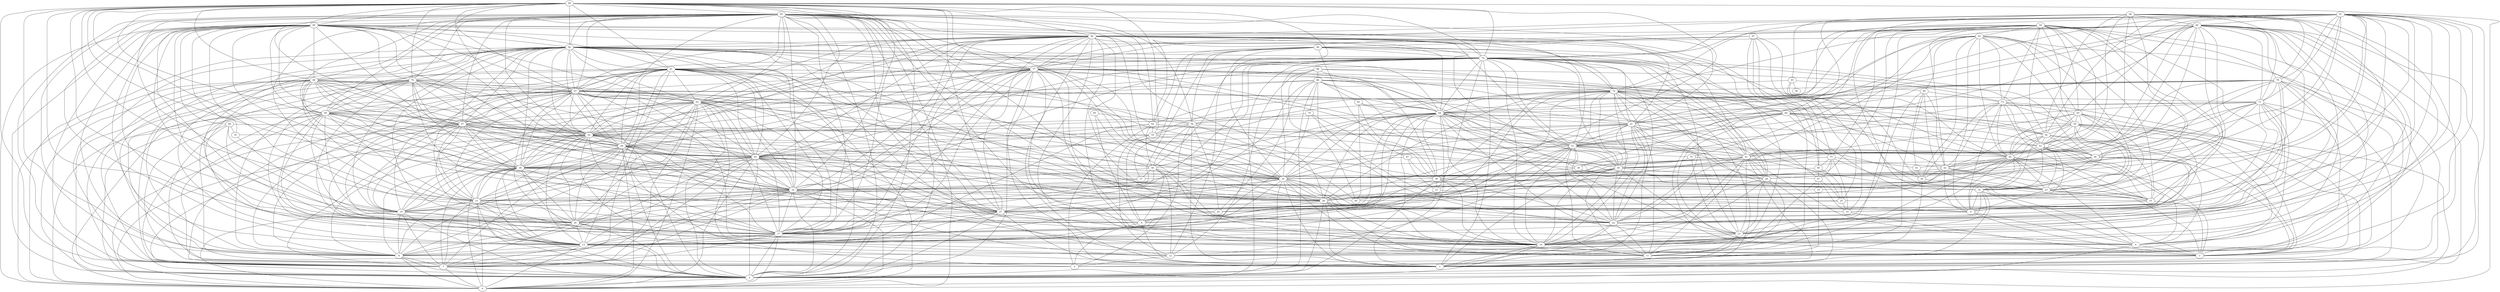 digraph "sensornet-topology" {
label = "";
rankdir="BT";"0"->"2" [arrowhead = "both"] 
"0"->"7" [arrowhead = "both"] 
"0"->"8" [arrowhead = "both"] 
"0"->"13" [arrowhead = "both"] 
"0"->"17" [arrowhead = "both"] 
"0"->"19" [arrowhead = "both"] 
"0"->"31" [arrowhead = "both"] 
"0"->"32" [arrowhead = "both"] 
"0"->"39" [arrowhead = "both"] 
"0"->"45" [arrowhead = "both"] 
"0"->"49" [arrowhead = "both"] 
"0"->"52" [arrowhead = "both"] 
"0"->"57" [arrowhead = "both"] 
"0"->"58" [arrowhead = "both"] 
"0"->"59" [arrowhead = "both"] 
"0"->"63" [arrowhead = "both"] 
"0"->"67" [arrowhead = "both"] 
"0"->"69" [arrowhead = "both"] 
"0"->"81" [arrowhead = "both"] 
"0"->"82" [arrowhead = "both"] 
"0"->"89" [arrowhead = "both"] 
"0"->"95" [arrowhead = "both"] 
"0"->"99" [arrowhead = "both"] 
"1"->"3" [arrowhead = "both"] 
"1"->"6" [arrowhead = "both"] 
"1"->"11" [arrowhead = "both"] 
"1"->"14" [arrowhead = "both"] 
"1"->"21" [arrowhead = "both"] 
"1"->"22" [arrowhead = "both"] 
"1"->"27" [arrowhead = "both"] 
"1"->"28" [arrowhead = "both"] 
"1"->"29" [arrowhead = "both"] 
"1"->"34" [arrowhead = "both"] 
"1"->"39" [arrowhead = "both"] 
"1"->"40" [arrowhead = "both"] 
"1"->"41" [arrowhead = "both"] 
"1"->"56" [arrowhead = "both"] 
"1"->"61" [arrowhead = "both"] 
"1"->"64" [arrowhead = "both"] 
"1"->"68" [arrowhead = "both"] 
"1"->"71" [arrowhead = "both"] 
"1"->"72" [arrowhead = "both"] 
"1"->"76" [arrowhead = "both"] 
"1"->"77" [arrowhead = "both"] 
"1"->"78" [arrowhead = "both"] 
"1"->"79" [arrowhead = "both"] 
"1"->"84" [arrowhead = "both"] 
"1"->"90" [arrowhead = "both"] 
"1"->"91" [arrowhead = "both"] 
"2"->"4" [arrowhead = "both"] 
"2"->"7" [arrowhead = "both"] 
"2"->"8" [arrowhead = "both"] 
"2"->"13" [arrowhead = "both"] 
"2"->"14" [arrowhead = "both"] 
"2"->"16" [arrowhead = "both"] 
"2"->"17" [arrowhead = "both"] 
"2"->"19" [arrowhead = "both"] 
"2"->"26" [arrowhead = "both"] 
"2"->"27" [arrowhead = "both"] 
"2"->"29" [arrowhead = "both"] 
"2"->"31" [arrowhead = "both"] 
"2"->"32" [arrowhead = "both"] 
"2"->"34" [arrowhead = "both"] 
"2"->"39" [arrowhead = "both"] 
"2"->"45" [arrowhead = "both"] 
"2"->"49" [arrowhead = "both"] 
"2"->"57" [arrowhead = "both"] 
"2"->"58" [arrowhead = "both"] 
"2"->"63" [arrowhead = "both"] 
"2"->"64" [arrowhead = "both"] 
"2"->"67" [arrowhead = "both"] 
"2"->"69" [arrowhead = "both"] 
"2"->"76" [arrowhead = "both"] 
"2"->"77" [arrowhead = "both"] 
"2"->"79" [arrowhead = "both"] 
"2"->"81" [arrowhead = "both"] 
"2"->"82" [arrowhead = "both"] 
"2"->"84" [arrowhead = "both"] 
"2"->"86" [arrowhead = "both"] 
"2"->"89" [arrowhead = "both"] 
"2"->"90" [arrowhead = "both"] 
"2"->"95" [arrowhead = "both"] 
"2"->"99" [arrowhead = "both"] 
"3"->"4" [arrowhead = "both"] 
"3"->"9" [arrowhead = "both"] 
"3"->"10" [arrowhead = "both"] 
"3"->"15" [arrowhead = "both"] 
"3"->"16" [arrowhead = "both"] 
"3"->"23" [arrowhead = "both"] 
"3"->"29" [arrowhead = "both"] 
"3"->"44" [arrowhead = "both"] 
"3"->"46" [arrowhead = "both"] 
"3"->"48" [arrowhead = "both"] 
"3"->"54" [arrowhead = "both"] 
"3"->"59" [arrowhead = "both"] 
"3"->"65" [arrowhead = "both"] 
"3"->"66" [arrowhead = "both"] 
"3"->"73" [arrowhead = "both"] 
"3"->"94" [arrowhead = "both"] 
"3"->"98" [arrowhead = "both"] 
"4"->"9" [arrowhead = "both"] 
"4"->"16" [arrowhead = "both"] 
"4"->"17" [arrowhead = "both"] 
"4"->"31" [arrowhead = "both"] 
"4"->"41" [arrowhead = "both"] 
"4"->"44" [arrowhead = "both"] 
"4"->"48" [arrowhead = "both"] 
"4"->"53" [arrowhead = "both"] 
"4"->"59" [arrowhead = "both"] 
"4"->"66" [arrowhead = "both"] 
"4"->"77" [arrowhead = "both"] 
"4"->"94" [arrowhead = "both"] 
"4"->"98" [arrowhead = "both"] 
"5"->"6" [arrowhead = "both"] 
"5"->"12" [arrowhead = "both"] 
"5"->"18" [arrowhead = "both"] 
"5"->"49" [arrowhead = "both"] 
"5"->"56" [arrowhead = "both"] 
"5"->"58" [arrowhead = "both"] 
"5"->"59" [arrowhead = "both"] 
"5"->"62" [arrowhead = "both"] 
"5"->"68" [arrowhead = "both"] 
"6"->"9" [arrowhead = "both"] 
"6"->"24" [arrowhead = "both"] 
"6"->"35" [arrowhead = "both"] 
"6"->"45" [arrowhead = "both"] 
"6"->"46" [arrowhead = "both"] 
"6"->"51" [arrowhead = "both"] 
"6"->"55" [arrowhead = "both"] 
"6"->"64" [arrowhead = "both"] 
"6"->"68" [arrowhead = "both"] 
"6"->"74" [arrowhead = "both"] 
"6"->"85" [arrowhead = "both"] 
"6"->"95" [arrowhead = "both"] 
"7"->"8" [arrowhead = "both"] 
"7"->"13" [arrowhead = "both"] 
"7"->"17" [arrowhead = "both"] 
"7"->"19" [arrowhead = "both"] 
"7"->"26" [arrowhead = "both"] 
"7"->"30" [arrowhead = "both"] 
"7"->"31" [arrowhead = "both"] 
"7"->"32" [arrowhead = "both"] 
"7"->"39" [arrowhead = "both"] 
"7"->"45" [arrowhead = "both"] 
"7"->"49" [arrowhead = "both"] 
"7"->"52" [arrowhead = "both"] 
"7"->"58" [arrowhead = "both"] 
"7"->"63" [arrowhead = "both"] 
"7"->"67" [arrowhead = "both"] 
"7"->"69" [arrowhead = "both"] 
"7"->"76" [arrowhead = "both"] 
"7"->"81" [arrowhead = "both"] 
"7"->"82" [arrowhead = "both"] 
"7"->"89" [arrowhead = "both"] 
"7"->"95" [arrowhead = "both"] 
"7"->"99" [arrowhead = "both"] 
"8"->"13" [arrowhead = "both"] 
"8"->"17" [arrowhead = "both"] 
"8"->"19" [arrowhead = "both"] 
"8"->"26" [arrowhead = "both"] 
"8"->"31" [arrowhead = "both"] 
"8"->"32" [arrowhead = "both"] 
"8"->"39" [arrowhead = "both"] 
"8"->"44" [arrowhead = "both"] 
"8"->"45" [arrowhead = "both"] 
"8"->"49" [arrowhead = "both"] 
"8"->"52" [arrowhead = "both"] 
"8"->"57" [arrowhead = "both"] 
"8"->"63" [arrowhead = "both"] 
"8"->"67" [arrowhead = "both"] 
"8"->"69" [arrowhead = "both"] 
"8"->"76" [arrowhead = "both"] 
"8"->"81" [arrowhead = "both"] 
"8"->"82" [arrowhead = "both"] 
"8"->"89" [arrowhead = "both"] 
"8"->"95" [arrowhead = "both"] 
"8"->"99" [arrowhead = "both"] 
"9"->"15" [arrowhead = "both"] 
"9"->"16" [arrowhead = "both"] 
"9"->"23" [arrowhead = "both"] 
"9"->"33" [arrowhead = "both"] 
"9"->"42" [arrowhead = "both"] 
"9"->"44" [arrowhead = "both"] 
"9"->"53" [arrowhead = "both"] 
"9"->"54" [arrowhead = "both"] 
"9"->"65" [arrowhead = "both"] 
"9"->"66" [arrowhead = "both"] 
"9"->"68" [arrowhead = "both"] 
"9"->"73" [arrowhead = "both"] 
"9"->"74" [arrowhead = "both"] 
"9"->"92" [arrowhead = "both"] 
"9"->"94" [arrowhead = "both"] 
"10"->"25" [arrowhead = "both"] 
"10"->"34" [arrowhead = "both"] 
"10"->"47" [arrowhead = "both"] 
"10"->"67" [arrowhead = "both"] 
"10"->"75" [arrowhead = "both"] 
"10"->"78" [arrowhead = "both"] 
"10"->"91" [arrowhead = "both"] 
"10"->"95" [arrowhead = "both"] 
"10"->"97" [arrowhead = "both"] 
"11"->"14" [arrowhead = "both"] 
"11"->"21" [arrowhead = "both"] 
"11"->"22" [arrowhead = "both"] 
"11"->"26" [arrowhead = "both"] 
"11"->"28" [arrowhead = "both"] 
"11"->"29" [arrowhead = "both"] 
"11"->"34" [arrowhead = "both"] 
"11"->"40" [arrowhead = "both"] 
"11"->"41" [arrowhead = "both"] 
"11"->"45" [arrowhead = "both"] 
"11"->"51" [arrowhead = "both"] 
"11"->"64" [arrowhead = "both"] 
"11"->"71" [arrowhead = "both"] 
"11"->"72" [arrowhead = "both"] 
"11"->"78" [arrowhead = "both"] 
"11"->"79" [arrowhead = "both"] 
"11"->"80" [arrowhead = "both"] 
"11"->"84" [arrowhead = "both"] 
"11"->"90" [arrowhead = "both"] 
"11"->"91" [arrowhead = "both"] 
"11"->"92" [arrowhead = "both"] 
"12"->"13" [arrowhead = "both"] 
"12"->"44" [arrowhead = "both"] 
"12"->"45" [arrowhead = "both"] 
"12"->"46" [arrowhead = "both"] 
"12"->"47" [arrowhead = "both"] 
"12"->"51" [arrowhead = "both"] 
"12"->"55" [arrowhead = "both"] 
"12"->"63" [arrowhead = "both"] 
"12"->"71" [arrowhead = "both"] 
"12"->"88" [arrowhead = "both"] 
"12"->"94" [arrowhead = "both"] 
"12"->"95" [arrowhead = "both"] 
"12"->"96" [arrowhead = "both"] 
"13"->"16" [arrowhead = "both"] 
"13"->"17" [arrowhead = "both"] 
"13"->"19" [arrowhead = "both"] 
"13"->"26" [arrowhead = "both"] 
"13"->"27" [arrowhead = "both"] 
"13"->"31" [arrowhead = "both"] 
"13"->"32" [arrowhead = "both"] 
"13"->"33" [arrowhead = "both"] 
"13"->"34" [arrowhead = "both"] 
"13"->"36" [arrowhead = "both"] 
"13"->"39" [arrowhead = "both"] 
"13"->"45" [arrowhead = "both"] 
"13"->"52" [arrowhead = "both"] 
"13"->"57" [arrowhead = "both"] 
"13"->"58" [arrowhead = "both"] 
"13"->"62" [arrowhead = "both"] 
"13"->"67" [arrowhead = "both"] 
"13"->"69" [arrowhead = "both"] 
"13"->"76" [arrowhead = "both"] 
"13"->"77" [arrowhead = "both"] 
"13"->"81" [arrowhead = "both"] 
"13"->"82" [arrowhead = "both"] 
"13"->"86" [arrowhead = "both"] 
"13"->"89" [arrowhead = "both"] 
"13"->"95" [arrowhead = "both"] 
"14"->"16" [arrowhead = "both"] 
"14"->"17" [arrowhead = "both"] 
"14"->"21" [arrowhead = "both"] 
"14"->"22" [arrowhead = "both"] 
"14"->"27" [arrowhead = "both"] 
"14"->"28" [arrowhead = "both"] 
"14"->"29" [arrowhead = "both"] 
"14"->"32" [arrowhead = "both"] 
"14"->"34" [arrowhead = "both"] 
"14"->"36" [arrowhead = "both"] 
"14"->"40" [arrowhead = "both"] 
"14"->"41" [arrowhead = "both"] 
"14"->"51" [arrowhead = "both"] 
"14"->"52" [arrowhead = "both"] 
"14"->"61" [arrowhead = "both"] 
"14"->"67" [arrowhead = "both"] 
"14"->"71" [arrowhead = "both"] 
"14"->"72" [arrowhead = "both"] 
"14"->"77" [arrowhead = "both"] 
"14"->"78" [arrowhead = "both"] 
"14"->"79" [arrowhead = "both"] 
"14"->"82" [arrowhead = "both"] 
"14"->"84" [arrowhead = "both"] 
"14"->"85" [arrowhead = "both"] 
"14"->"90" [arrowhead = "both"] 
"14"->"91" [arrowhead = "both"] 
"14"->"96" [arrowhead = "both"] 
"15"->"23" [arrowhead = "both"] 
"15"->"41" [arrowhead = "both"] 
"15"->"42" [arrowhead = "both"] 
"15"->"44" [arrowhead = "both"] 
"15"->"53" [arrowhead = "both"] 
"15"->"59" [arrowhead = "both"] 
"15"->"72" [arrowhead = "both"] 
"15"->"73" [arrowhead = "both"] 
"15"->"75" [arrowhead = "both"] 
"15"->"92" [arrowhead = "both"] 
"15"->"94" [arrowhead = "both"] 
"16"->"36" [arrowhead = "both"] 
"16"->"38" [arrowhead = "both"] 
"16"->"44" [arrowhead = "both"] 
"16"->"48" [arrowhead = "both"] 
"16"->"52" [arrowhead = "both"] 
"16"->"53" [arrowhead = "both"] 
"16"->"54" [arrowhead = "both"] 
"16"->"59" [arrowhead = "both"] 
"16"->"86" [arrowhead = "both"] 
"16"->"94" [arrowhead = "both"] 
"16"->"98" [arrowhead = "both"] 
"17"->"19" [arrowhead = "both"] 
"17"->"26" [arrowhead = "both"] 
"17"->"27" [arrowhead = "both"] 
"17"->"29" [arrowhead = "both"] 
"17"->"31" [arrowhead = "both"] 
"17"->"32" [arrowhead = "both"] 
"17"->"34" [arrowhead = "both"] 
"17"->"39" [arrowhead = "both"] 
"17"->"45" [arrowhead = "both"] 
"17"->"46" [arrowhead = "both"] 
"17"->"49" [arrowhead = "both"] 
"17"->"52" [arrowhead = "both"] 
"17"->"57" [arrowhead = "both"] 
"17"->"58" [arrowhead = "both"] 
"17"->"63" [arrowhead = "both"] 
"17"->"64" [arrowhead = "both"] 
"17"->"69" [arrowhead = "both"] 
"17"->"72" [arrowhead = "both"] 
"17"->"76" [arrowhead = "both"] 
"17"->"77" [arrowhead = "both"] 
"17"->"79" [arrowhead = "both"] 
"17"->"81" [arrowhead = "both"] 
"17"->"82" [arrowhead = "both"] 
"17"->"84" [arrowhead = "both"] 
"17"->"89" [arrowhead = "both"] 
"17"->"95" [arrowhead = "both"] 
"17"->"99" [arrowhead = "both"] 
"18"->"47" [arrowhead = "both"] 
"18"->"48" [arrowhead = "both"] 
"18"->"55" [arrowhead = "both"] 
"19"->"31" [arrowhead = "both"] 
"19"->"32" [arrowhead = "both"] 
"19"->"37" [arrowhead = "both"] 
"19"->"39" [arrowhead = "both"] 
"19"->"45" [arrowhead = "both"] 
"19"->"49" [arrowhead = "both"] 
"19"->"52" [arrowhead = "both"] 
"19"->"57" [arrowhead = "both"] 
"19"->"58" [arrowhead = "both"] 
"19"->"63" [arrowhead = "both"] 
"19"->"67" [arrowhead = "both"] 
"19"->"81" [arrowhead = "both"] 
"19"->"82" [arrowhead = "both"] 
"19"->"89" [arrowhead = "both"] 
"19"->"95" [arrowhead = "both"] 
"19"->"99" [arrowhead = "both"] 
"20"->"33" [arrowhead = "both"] 
"20"->"42" [arrowhead = "both"] 
"20"->"56" [arrowhead = "both"] 
"20"->"83" [arrowhead = "both"] 
"20"->"88" [arrowhead = "both"] 
"20"->"95" [arrowhead = "both"] 
"21"->"22" [arrowhead = "both"] 
"21"->"28" [arrowhead = "both"] 
"21"->"40" [arrowhead = "both"] 
"21"->"41" [arrowhead = "both"] 
"21"->"48" [arrowhead = "both"] 
"21"->"51" [arrowhead = "both"] 
"21"->"61" [arrowhead = "both"] 
"21"->"64" [arrowhead = "both"] 
"21"->"70" [arrowhead = "both"] 
"21"->"71" [arrowhead = "both"] 
"21"->"72" [arrowhead = "both"] 
"21"->"78" [arrowhead = "both"] 
"21"->"90" [arrowhead = "both"] 
"21"->"91" [arrowhead = "both"] 
"21"->"98" [arrowhead = "both"] 
"22"->"27" [arrowhead = "both"] 
"22"->"28" [arrowhead = "both"] 
"22"->"29" [arrowhead = "both"] 
"22"->"34" [arrowhead = "both"] 
"22"->"36" [arrowhead = "both"] 
"22"->"40" [arrowhead = "both"] 
"22"->"41" [arrowhead = "both"] 
"22"->"51" [arrowhead = "both"] 
"22"->"61" [arrowhead = "both"] 
"22"->"64" [arrowhead = "both"] 
"22"->"71" [arrowhead = "both"] 
"22"->"77" [arrowhead = "both"] 
"22"->"78" [arrowhead = "both"] 
"22"->"79" [arrowhead = "both"] 
"22"->"84" [arrowhead = "both"] 
"22"->"86" [arrowhead = "both"] 
"22"->"90" [arrowhead = "both"] 
"22"->"91" [arrowhead = "both"] 
"22"->"96" [arrowhead = "both"] 
"23"->"30" [arrowhead = "both"] 
"23"->"36" [arrowhead = "both"] 
"23"->"38" [arrowhead = "both"] 
"23"->"42" [arrowhead = "both"] 
"23"->"44" [arrowhead = "both"] 
"23"->"53" [arrowhead = "both"] 
"23"->"59" [arrowhead = "both"] 
"23"->"65" [arrowhead = "both"] 
"23"->"80" [arrowhead = "both"] 
"23"->"81" [arrowhead = "both"] 
"23"->"92" [arrowhead = "both"] 
"23"->"94" [arrowhead = "both"] 
"23"->"97" [arrowhead = "both"] 
"24"->"25" [arrowhead = "both"] 
"24"->"36" [arrowhead = "both"] 
"24"->"56" [arrowhead = "both"] 
"24"->"57" [arrowhead = "both"] 
"24"->"86" [arrowhead = "both"] 
"25"->"32" [arrowhead = "both"] 
"25"->"47" [arrowhead = "both"] 
"25"->"60" [arrowhead = "both"] 
"25"->"61" [arrowhead = "both"] 
"25"->"91" [arrowhead = "both"] 
"25"->"97" [arrowhead = "both"] 
"26"->"27" [arrowhead = "both"] 
"26"->"32" [arrowhead = "both"] 
"26"->"39" [arrowhead = "both"] 
"26"->"45" [arrowhead = "both"] 
"26"->"49" [arrowhead = "both"] 
"26"->"52" [arrowhead = "both"] 
"26"->"57" [arrowhead = "both"] 
"26"->"58" [arrowhead = "both"] 
"26"->"63" [arrowhead = "both"] 
"26"->"67" [arrowhead = "both"] 
"26"->"77" [arrowhead = "both"] 
"26"->"80" [arrowhead = "both"] 
"26"->"82" [arrowhead = "both"] 
"26"->"89" [arrowhead = "both"] 
"26"->"95" [arrowhead = "both"] 
"26"->"96" [arrowhead = "both"] 
"26"->"99" [arrowhead = "both"] 
"27"->"29" [arrowhead = "both"] 
"27"->"32" [arrowhead = "both"] 
"27"->"34" [arrowhead = "both"] 
"27"->"40" [arrowhead = "both"] 
"27"->"41" [arrowhead = "both"] 
"27"->"45" [arrowhead = "both"] 
"27"->"49" [arrowhead = "both"] 
"27"->"51" [arrowhead = "both"] 
"27"->"52" [arrowhead = "both"] 
"27"->"63" [arrowhead = "both"] 
"27"->"64" [arrowhead = "both"] 
"27"->"67" [arrowhead = "both"] 
"27"->"72" [arrowhead = "both"] 
"27"->"76" [arrowhead = "both"] 
"27"->"79" [arrowhead = "both"] 
"27"->"82" [arrowhead = "both"] 
"27"->"84" [arrowhead = "both"] 
"27"->"90" [arrowhead = "both"] 
"27"->"91" [arrowhead = "both"] 
"27"->"95" [arrowhead = "both"] 
"27"->"99" [arrowhead = "both"] 
"28"->"40" [arrowhead = "both"] 
"28"->"41" [arrowhead = "both"] 
"28"->"48" [arrowhead = "both"] 
"28"->"51" [arrowhead = "both"] 
"28"->"57" [arrowhead = "both"] 
"28"->"61" [arrowhead = "both"] 
"28"->"64" [arrowhead = "both"] 
"28"->"71" [arrowhead = "both"] 
"28"->"72" [arrowhead = "both"] 
"28"->"79" [arrowhead = "both"] 
"28"->"90" [arrowhead = "both"] 
"28"->"91" [arrowhead = "both"] 
"28"->"98" [arrowhead = "both"] 
"29"->"32" [arrowhead = "both"] 
"29"->"34" [arrowhead = "both"] 
"29"->"40" [arrowhead = "both"] 
"29"->"41" [arrowhead = "both"] 
"29"->"45" [arrowhead = "both"] 
"29"->"46" [arrowhead = "both"] 
"29"->"49" [arrowhead = "both"] 
"29"->"51" [arrowhead = "both"] 
"29"->"52" [arrowhead = "both"] 
"29"->"53" [arrowhead = "both"] 
"29"->"61" [arrowhead = "both"] 
"29"->"64" [arrowhead = "both"] 
"29"->"65" [arrowhead = "both"] 
"29"->"67" [arrowhead = "both"] 
"29"->"72" [arrowhead = "both"] 
"29"->"77" [arrowhead = "both"] 
"29"->"82" [arrowhead = "both"] 
"29"->"84" [arrowhead = "both"] 
"29"->"90" [arrowhead = "both"] 
"29"->"91" [arrowhead = "both"] 
"29"->"95" [arrowhead = "both"] 
"29"->"99" [arrowhead = "both"] 
"30"->"42" [arrowhead = "both"] 
"30"->"43" [arrowhead = "both"] 
"30"->"51" [arrowhead = "both"] 
"30"->"73" [arrowhead = "both"] 
"30"->"92" [arrowhead = "both"] 
"30"->"93" [arrowhead = "both"] 
"31"->"32" [arrowhead = "both"] 
"31"->"39" [arrowhead = "both"] 
"31"->"45" [arrowhead = "both"] 
"31"->"46" [arrowhead = "both"] 
"31"->"49" [arrowhead = "both"] 
"31"->"52" [arrowhead = "both"] 
"31"->"54" [arrowhead = "both"] 
"31"->"57" [arrowhead = "both"] 
"31"->"58" [arrowhead = "both"] 
"31"->"63" [arrowhead = "both"] 
"31"->"67" [arrowhead = "both"] 
"31"->"69" [arrowhead = "both"] 
"31"->"82" [arrowhead = "both"] 
"31"->"89" [arrowhead = "both"] 
"31"->"94" [arrowhead = "both"] 
"31"->"95" [arrowhead = "both"] 
"31"->"99" [arrowhead = "both"] 
"32"->"34" [arrowhead = "both"] 
"32"->"39" [arrowhead = "both"] 
"32"->"44" [arrowhead = "both"] 
"32"->"45" [arrowhead = "both"] 
"32"->"49" [arrowhead = "both"] 
"32"->"52" [arrowhead = "both"] 
"32"->"57" [arrowhead = "both"] 
"32"->"58" [arrowhead = "both"] 
"32"->"63" [arrowhead = "both"] 
"32"->"64" [arrowhead = "both"] 
"32"->"67" [arrowhead = "both"] 
"32"->"69" [arrowhead = "both"] 
"32"->"75" [arrowhead = "both"] 
"32"->"76" [arrowhead = "both"] 
"32"->"77" [arrowhead = "both"] 
"32"->"79" [arrowhead = "both"] 
"32"->"81" [arrowhead = "both"] 
"32"->"84" [arrowhead = "both"] 
"32"->"89" [arrowhead = "both"] 
"32"->"95" [arrowhead = "both"] 
"32"->"99" [arrowhead = "both"] 
"33"->"36" [arrowhead = "both"] 
"33"->"70" [arrowhead = "both"] 
"33"->"79" [arrowhead = "both"] 
"33"->"87" [arrowhead = "both"] 
"34"->"39" [arrowhead = "both"] 
"34"->"40" [arrowhead = "both"] 
"34"->"41" [arrowhead = "both"] 
"34"->"45" [arrowhead = "both"] 
"34"->"49" [arrowhead = "both"] 
"34"->"51" [arrowhead = "both"] 
"34"->"52" [arrowhead = "both"] 
"34"->"60" [arrowhead = "both"] 
"34"->"61" [arrowhead = "both"] 
"34"->"63" [arrowhead = "both"] 
"34"->"64" [arrowhead = "both"] 
"34"->"67" [arrowhead = "both"] 
"34"->"72" [arrowhead = "both"] 
"34"->"77" [arrowhead = "both"] 
"34"->"79" [arrowhead = "both"] 
"34"->"82" [arrowhead = "both"] 
"34"->"90" [arrowhead = "both"] 
"34"->"91" [arrowhead = "both"] 
"34"->"95" [arrowhead = "both"] 
"34"->"99" [arrowhead = "both"] 
"35"->"56" [arrowhead = "both"] 
"35"->"68" [arrowhead = "both"] 
"35"->"89" [arrowhead = "both"] 
"36"->"38" [arrowhead = "both"] 
"36"->"39" [arrowhead = "both"] 
"36"->"63" [arrowhead = "both"] 
"36"->"64" [arrowhead = "both"] 
"36"->"66" [arrowhead = "both"] 
"36"->"72" [arrowhead = "both"] 
"36"->"74" [arrowhead = "both"] 
"36"->"83" [arrowhead = "both"] 
"36"->"87" [arrowhead = "both"] 
"36"->"88" [arrowhead = "both"] 
"37"->"42" [arrowhead = "both"] 
"37"->"46" [arrowhead = "both"] 
"37"->"96" [arrowhead = "both"] 
"37"->"99" [arrowhead = "both"] 
"38"->"66" [arrowhead = "both"] 
"38"->"73" [arrowhead = "both"] 
"38"->"86" [arrowhead = "both"] 
"38"->"87" [arrowhead = "both"] 
"39"->"45" [arrowhead = "both"] 
"39"->"49" [arrowhead = "both"] 
"39"->"51" [arrowhead = "both"] 
"39"->"52" [arrowhead = "both"] 
"39"->"57" [arrowhead = "both"] 
"39"->"58" [arrowhead = "both"] 
"39"->"63" [arrowhead = "both"] 
"39"->"67" [arrowhead = "both"] 
"39"->"69" [arrowhead = "both"] 
"39"->"75" [arrowhead = "both"] 
"39"->"76" [arrowhead = "both"] 
"39"->"81" [arrowhead = "both"] 
"39"->"82" [arrowhead = "both"] 
"39"->"84" [arrowhead = "both"] 
"39"->"93" [arrowhead = "both"] 
"39"->"95" [arrowhead = "both"] 
"39"->"99" [arrowhead = "both"] 
"40"->"41" [arrowhead = "both"] 
"40"->"48" [arrowhead = "both"] 
"40"->"51" [arrowhead = "both"] 
"40"->"61" [arrowhead = "both"] 
"40"->"64" [arrowhead = "both"] 
"40"->"71" [arrowhead = "both"] 
"40"->"72" [arrowhead = "both"] 
"40"->"77" [arrowhead = "both"] 
"40"->"78" [arrowhead = "both"] 
"40"->"79" [arrowhead = "both"] 
"40"->"84" [arrowhead = "both"] 
"40"->"89" [arrowhead = "both"] 
"40"->"91" [arrowhead = "both"] 
"41"->"51" [arrowhead = "both"] 
"41"->"61" [arrowhead = "both"] 
"41"->"64" [arrowhead = "both"] 
"41"->"65" [arrowhead = "both"] 
"41"->"71" [arrowhead = "both"] 
"41"->"72" [arrowhead = "both"] 
"41"->"77" [arrowhead = "both"] 
"41"->"78" [arrowhead = "both"] 
"41"->"79" [arrowhead = "both"] 
"41"->"84" [arrowhead = "both"] 
"41"->"90" [arrowhead = "both"] 
"41"->"92" [arrowhead = "both"] 
"41"->"98" [arrowhead = "both"] 
"42"->"44" [arrowhead = "both"] 
"42"->"59" [arrowhead = "both"] 
"42"->"65" [arrowhead = "both"] 
"42"->"70" [arrowhead = "both"] 
"42"->"73" [arrowhead = "both"] 
"42"->"80" [arrowhead = "both"] 
"42"->"89" [arrowhead = "both"] 
"42"->"94" [arrowhead = "both"] 
"43"->"48" [arrowhead = "both"] 
"43"->"75" [arrowhead = "both"] 
"43"->"80" [arrowhead = "both"] 
"44"->"53" [arrowhead = "both"] 
"44"->"54" [arrowhead = "both"] 
"44"->"59" [arrowhead = "both"] 
"44"->"62" [arrowhead = "both"] 
"44"->"65" [arrowhead = "both"] 
"44"->"66" [arrowhead = "both"] 
"44"->"73" [arrowhead = "both"] 
"44"->"92" [arrowhead = "both"] 
"44"->"93" [arrowhead = "both"] 
"44"->"96" [arrowhead = "both"] 
"45"->"49" [arrowhead = "both"] 
"45"->"52" [arrowhead = "both"] 
"45"->"56" [arrowhead = "both"] 
"45"->"57" [arrowhead = "both"] 
"45"->"58" [arrowhead = "both"] 
"45"->"61" [arrowhead = "both"] 
"45"->"62" [arrowhead = "both"] 
"45"->"63" [arrowhead = "both"] 
"45"->"67" [arrowhead = "both"] 
"45"->"69" [arrowhead = "both"] 
"45"->"76" [arrowhead = "both"] 
"45"->"77" [arrowhead = "both"] 
"45"->"79" [arrowhead = "both"] 
"45"->"81" [arrowhead = "both"] 
"45"->"82" [arrowhead = "both"] 
"45"->"84" [arrowhead = "both"] 
"45"->"89" [arrowhead = "both"] 
"45"->"99" [arrowhead = "both"] 
"46"->"56" [arrowhead = "both"] 
"46"->"62" [arrowhead = "both"] 
"46"->"64" [arrowhead = "both"] 
"46"->"69" [arrowhead = "both"] 
"46"->"79" [arrowhead = "both"] 
"46"->"81" [arrowhead = "both"] 
"46"->"87" [arrowhead = "both"] 
"47"->"60" [arrowhead = "both"] 
"47"->"62" [arrowhead = "both"] 
"47"->"75" [arrowhead = "both"] 
"47"->"79" [arrowhead = "both"] 
"48"->"53" [arrowhead = "both"] 
"48"->"54" [arrowhead = "both"] 
"48"->"66" [arrowhead = "both"] 
"48"->"71" [arrowhead = "both"] 
"48"->"78" [arrowhead = "both"] 
"48"->"79" [arrowhead = "both"] 
"48"->"90" [arrowhead = "both"] 
"49"->"52" [arrowhead = "both"] 
"49"->"55" [arrowhead = "both"] 
"49"->"57" [arrowhead = "both"] 
"49"->"58" [arrowhead = "both"] 
"49"->"67" [arrowhead = "both"] 
"49"->"69" [arrowhead = "both"] 
"49"->"76" [arrowhead = "both"] 
"49"->"77" [arrowhead = "both"] 
"49"->"79" [arrowhead = "both"] 
"49"->"81" [arrowhead = "both"] 
"49"->"82" [arrowhead = "both"] 
"49"->"84" [arrowhead = "both"] 
"49"->"89" [arrowhead = "both"] 
"49"->"95" [arrowhead = "both"] 
"50"->"93" [arrowhead = "both"] 
"51"->"56" [arrowhead = "both"] 
"51"->"61" [arrowhead = "both"] 
"51"->"64" [arrowhead = "both"] 
"51"->"66" [arrowhead = "both"] 
"51"->"71" [arrowhead = "both"] 
"51"->"72" [arrowhead = "both"] 
"51"->"77" [arrowhead = "both"] 
"51"->"78" [arrowhead = "both"] 
"51"->"79" [arrowhead = "both"] 
"51"->"84" [arrowhead = "both"] 
"51"->"89" [arrowhead = "both"] 
"51"->"90" [arrowhead = "both"] 
"51"->"91" [arrowhead = "both"] 
"52"->"57" [arrowhead = "both"] 
"52"->"58" [arrowhead = "both"] 
"52"->"63" [arrowhead = "both"] 
"52"->"64" [arrowhead = "both"] 
"52"->"66" [arrowhead = "both"] 
"52"->"67" [arrowhead = "both"] 
"52"->"69" [arrowhead = "both"] 
"52"->"76" [arrowhead = "both"] 
"52"->"77" [arrowhead = "both"] 
"52"->"79" [arrowhead = "both"] 
"52"->"81" [arrowhead = "both"] 
"52"->"82" [arrowhead = "both"] 
"52"->"84" [arrowhead = "both"] 
"52"->"88" [arrowhead = "both"] 
"52"->"89" [arrowhead = "both"] 
"52"->"95" [arrowhead = "both"] 
"52"->"99" [arrowhead = "both"] 
"53"->"54" [arrowhead = "both"] 
"53"->"59" [arrowhead = "both"] 
"53"->"64" [arrowhead = "both"] 
"53"->"65" [arrowhead = "both"] 
"53"->"66" [arrowhead = "both"] 
"53"->"73" [arrowhead = "both"] 
"53"->"79" [arrowhead = "both"] 
"53"->"94" [arrowhead = "both"] 
"53"->"98" [arrowhead = "both"] 
"54"->"59" [arrowhead = "both"] 
"54"->"66" [arrowhead = "both"] 
"54"->"72" [arrowhead = "both"] 
"54"->"81" [arrowhead = "both"] 
"54"->"91" [arrowhead = "both"] 
"54"->"94" [arrowhead = "both"] 
"54"->"98" [arrowhead = "both"] 
"55"->"56" [arrowhead = "both"] 
"55"->"61" [arrowhead = "both"] 
"55"->"62" [arrowhead = "both"] 
"55"->"68" [arrowhead = "both"] 
"55"->"94" [arrowhead = "both"] 
"55"->"99" [arrowhead = "both"] 
"56"->"74" [arrowhead = "both"] 
"56"->"81" [arrowhead = "both"] 
"56"->"85" [arrowhead = "both"] 
"56"->"92" [arrowhead = "both"] 
"56"->"95" [arrowhead = "both"] 
"56"->"96" [arrowhead = "both"] 
"57"->"58" [arrowhead = "both"] 
"57"->"63" [arrowhead = "both"] 
"57"->"67" [arrowhead = "both"] 
"57"->"69" [arrowhead = "both"] 
"57"->"76" [arrowhead = "both"] 
"57"->"81" [arrowhead = "both"] 
"57"->"82" [arrowhead = "both"] 
"57"->"86" [arrowhead = "both"] 
"57"->"89" [arrowhead = "both"] 
"57"->"95" [arrowhead = "both"] 
"57"->"99" [arrowhead = "both"] 
"58"->"63" [arrowhead = "both"] 
"58"->"67" [arrowhead = "both"] 
"58"->"69" [arrowhead = "both"] 
"58"->"76" [arrowhead = "both"] 
"58"->"81" [arrowhead = "both"] 
"58"->"82" [arrowhead = "both"] 
"58"->"89" [arrowhead = "both"] 
"58"->"95" [arrowhead = "both"] 
"58"->"99" [arrowhead = "both"] 
"59"->"65" [arrowhead = "both"] 
"59"->"66" [arrowhead = "both"] 
"59"->"73" [arrowhead = "both"] 
"59"->"92" [arrowhead = "both"] 
"59"->"94" [arrowhead = "both"] 
"60"->"75" [arrowhead = "both"] 
"60"->"84" [arrowhead = "both"] 
"60"->"97" [arrowhead = "both"] 
"61"->"64" [arrowhead = "both"] 
"61"->"67" [arrowhead = "both"] 
"61"->"71" [arrowhead = "both"] 
"61"->"72" [arrowhead = "both"] 
"61"->"78" [arrowhead = "both"] 
"61"->"79" [arrowhead = "both"] 
"61"->"84" [arrowhead = "both"] 
"61"->"90" [arrowhead = "both"] 
"61"->"91" [arrowhead = "both"] 
"61"->"95" [arrowhead = "both"] 
"62"->"63" [arrowhead = "both"] 
"62"->"94" [arrowhead = "both"] 
"62"->"95" [arrowhead = "both"] 
"62"->"96" [arrowhead = "both"] 
"62"->"97" [arrowhead = "both"] 
"63"->"67" [arrowhead = "both"] 
"63"->"69" [arrowhead = "both"] 
"63"->"76" [arrowhead = "both"] 
"63"->"77" [arrowhead = "both"] 
"63"->"81" [arrowhead = "both"] 
"63"->"82" [arrowhead = "both"] 
"63"->"84" [arrowhead = "both"] 
"63"->"86" [arrowhead = "both"] 
"63"->"89" [arrowhead = "both"] 
"63"->"95" [arrowhead = "both"] 
"64"->"67" [arrowhead = "both"] 
"64"->"71" [arrowhead = "both"] 
"64"->"72" [arrowhead = "both"] 
"64"->"77" [arrowhead = "both"] 
"64"->"78" [arrowhead = "both"] 
"64"->"79" [arrowhead = "both"] 
"64"->"82" [arrowhead = "both"] 
"64"->"83" [arrowhead = "both"] 
"64"->"84" [arrowhead = "both"] 
"64"->"86" [arrowhead = "both"] 
"64"->"90" [arrowhead = "both"] 
"64"->"91" [arrowhead = "both"] 
"65"->"73" [arrowhead = "both"] 
"65"->"91" [arrowhead = "both"] 
"65"->"92" [arrowhead = "both"] 
"65"->"94" [arrowhead = "both"] 
"66"->"86" [arrowhead = "both"] 
"66"->"88" [arrowhead = "both"] 
"66"->"94" [arrowhead = "both"] 
"66"->"98" [arrowhead = "both"] 
"67"->"69" [arrowhead = "both"] 
"67"->"76" [arrowhead = "both"] 
"67"->"77" [arrowhead = "both"] 
"67"->"79" [arrowhead = "both"] 
"67"->"81" [arrowhead = "both"] 
"67"->"82" [arrowhead = "both"] 
"67"->"84" [arrowhead = "both"] 
"67"->"89" [arrowhead = "both"] 
"67"->"95" [arrowhead = "both"] 
"67"->"99" [arrowhead = "both"] 
"68"->"89" [arrowhead = "both"] 
"69"->"81" [arrowhead = "both"] 
"69"->"82" [arrowhead = "both"] 
"69"->"89" [arrowhead = "both"] 
"69"->"95" [arrowhead = "both"] 
"69"->"99" [arrowhead = "both"] 
"70"->"83" [arrowhead = "both"] 
"70"->"92" [arrowhead = "both"] 
"71"->"72" [arrowhead = "both"] 
"71"->"78" [arrowhead = "both"] 
"71"->"90" [arrowhead = "both"] 
"71"->"91" [arrowhead = "both"] 
"71"->"98" [arrowhead = "both"] 
"72"->"77" [arrowhead = "both"] 
"72"->"78" [arrowhead = "both"] 
"72"->"79" [arrowhead = "both"] 
"72"->"84" [arrowhead = "both"] 
"72"->"86" [arrowhead = "both"] 
"72"->"90" [arrowhead = "both"] 
"72"->"91" [arrowhead = "both"] 
"73"->"80" [arrowhead = "both"] 
"73"->"88" [arrowhead = "both"] 
"73"->"90" [arrowhead = "both"] 
"73"->"92" [arrowhead = "both"] 
"73"->"94" [arrowhead = "both"] 
"74"->"86" [arrowhead = "both"] 
"75"->"82" [arrowhead = "both"] 
"75"->"94" [arrowhead = "both"] 
"75"->"97" [arrowhead = "both"] 
"76"->"77" [arrowhead = "both"] 
"76"->"82" [arrowhead = "both"] 
"76"->"89" [arrowhead = "both"] 
"76"->"95" [arrowhead = "both"] 
"76"->"99" [arrowhead = "both"] 
"77"->"79" [arrowhead = "both"] 
"77"->"82" [arrowhead = "both"] 
"77"->"84" [arrowhead = "both"] 
"77"->"90" [arrowhead = "both"] 
"77"->"91" [arrowhead = "both"] 
"77"->"95" [arrowhead = "both"] 
"77"->"99" [arrowhead = "both"] 
"78"->"90" [arrowhead = "both"] 
"78"->"91" [arrowhead = "both"] 
"78"->"98" [arrowhead = "both"] 
"79"->"82" [arrowhead = "both"] 
"79"->"84" [arrowhead = "both"] 
"79"->"90" [arrowhead = "both"] 
"79"->"91" [arrowhead = "both"] 
"79"->"95" [arrowhead = "both"] 
"79"->"96" [arrowhead = "both"] 
"79"->"99" [arrowhead = "both"] 
"80"->"92" [arrowhead = "both"] 
"80"->"93" [arrowhead = "both"] 
"81"->"82" [arrowhead = "both"] 
"81"->"89" [arrowhead = "both"] 
"81"->"95" [arrowhead = "both"] 
"81"->"96" [arrowhead = "both"] 
"81"->"99" [arrowhead = "both"] 
"82"->"84" [arrowhead = "both"] 
"82"->"89" [arrowhead = "both"] 
"82"->"92" [arrowhead = "both"] 
"82"->"95" [arrowhead = "both"] 
"82"->"99" [arrowhead = "both"] 
"83"->"86" [arrowhead = "both"] 
"84"->"89" [arrowhead = "both"] 
"84"->"90" [arrowhead = "both"] 
"84"->"91" [arrowhead = "both"] 
"84"->"95" [arrowhead = "both"] 
"84"->"99" [arrowhead = "both"] 
"86"->"88" [arrowhead = "both"] 
"87"->"96" [arrowhead = "both"] 
"89"->"95" [arrowhead = "both"] 
"89"->"99" [arrowhead = "both"] 
"90"->"91" [arrowhead = "both"] 
"90"->"98" [arrowhead = "both"] 
"92"->"94" [arrowhead = "both"] 
"93"->"98" [arrowhead = "both"] 
"95"->"99" [arrowhead = "both"] 
"96"->"97" [arrowhead = "both"] 
}